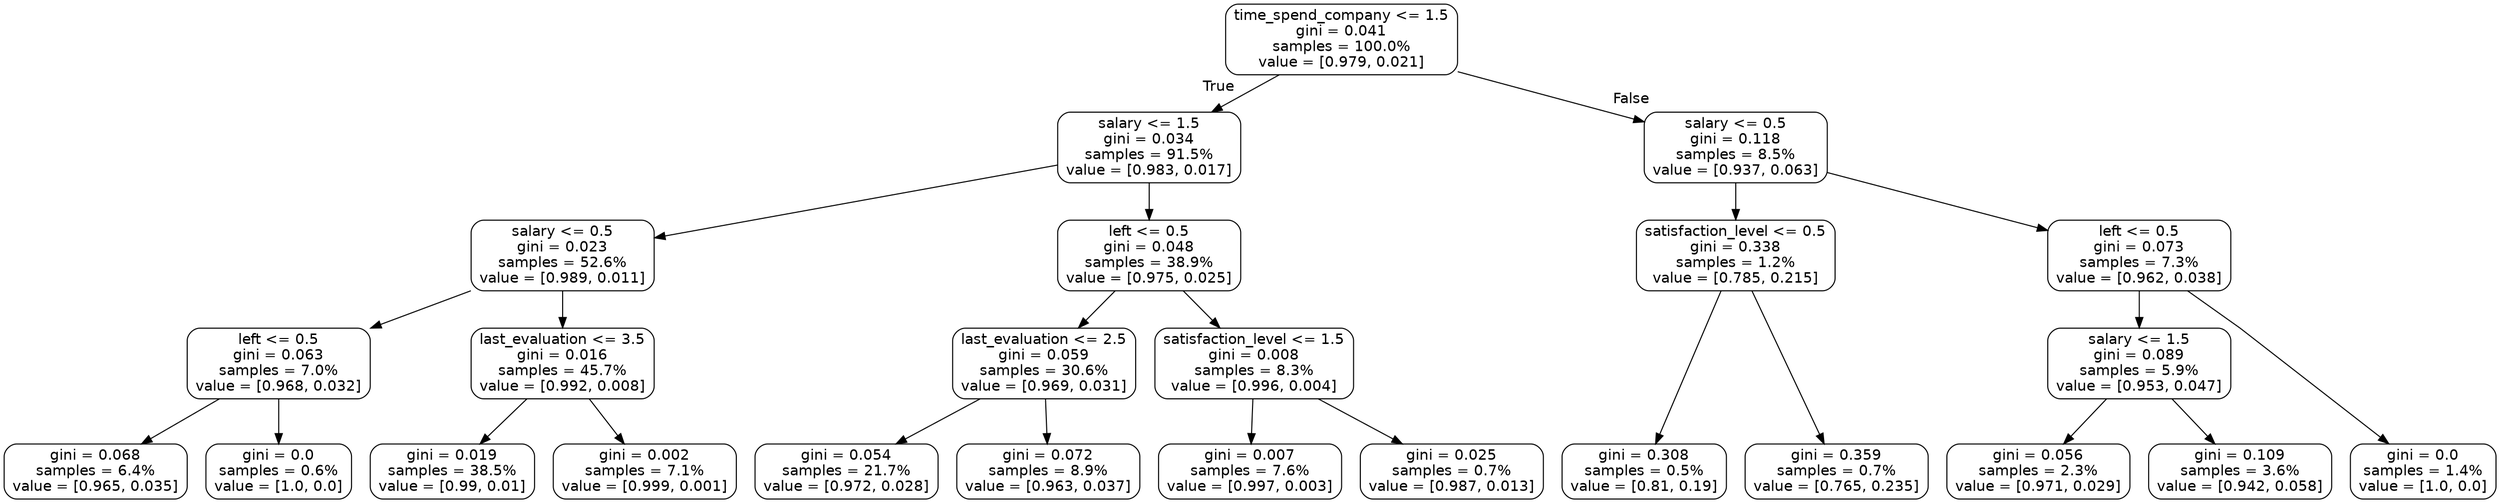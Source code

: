 digraph Tree {
node [shape=box, style="rounded", color="black", fontname=helvetica] ;
graph [ranksep=equally, splines=polyline] ;
edge [fontname=helvetica] ;
0 [label="time_spend_company <= 1.5\ngini = 0.041\nsamples = 100.0%\nvalue = [0.979, 0.021]"] ;
1 [label="salary <= 1.5\ngini = 0.034\nsamples = 91.5%\nvalue = [0.983, 0.017]"] ;
0 -> 1 [labeldistance=2.5, labelangle=45, headlabel="True"] ;
2 [label="salary <= 0.5\ngini = 0.023\nsamples = 52.6%\nvalue = [0.989, 0.011]"] ;
1 -> 2 ;
3 [label="left <= 0.5\ngini = 0.063\nsamples = 7.0%\nvalue = [0.968, 0.032]"] ;
2 -> 3 ;
4 [label="gini = 0.068\nsamples = 6.4%\nvalue = [0.965, 0.035]"] ;
3 -> 4 ;
5 [label="gini = 0.0\nsamples = 0.6%\nvalue = [1.0, 0.0]"] ;
3 -> 5 ;
6 [label="last_evaluation <= 3.5\ngini = 0.016\nsamples = 45.7%\nvalue = [0.992, 0.008]"] ;
2 -> 6 ;
7 [label="gini = 0.019\nsamples = 38.5%\nvalue = [0.99, 0.01]"] ;
6 -> 7 ;
8 [label="gini = 0.002\nsamples = 7.1%\nvalue = [0.999, 0.001]"] ;
6 -> 8 ;
9 [label="left <= 0.5\ngini = 0.048\nsamples = 38.9%\nvalue = [0.975, 0.025]"] ;
1 -> 9 ;
10 [label="last_evaluation <= 2.5\ngini = 0.059\nsamples = 30.6%\nvalue = [0.969, 0.031]"] ;
9 -> 10 ;
11 [label="gini = 0.054\nsamples = 21.7%\nvalue = [0.972, 0.028]"] ;
10 -> 11 ;
12 [label="gini = 0.072\nsamples = 8.9%\nvalue = [0.963, 0.037]"] ;
10 -> 12 ;
13 [label="satisfaction_level <= 1.5\ngini = 0.008\nsamples = 8.3%\nvalue = [0.996, 0.004]"] ;
9 -> 13 ;
14 [label="gini = 0.007\nsamples = 7.6%\nvalue = [0.997, 0.003]"] ;
13 -> 14 ;
15 [label="gini = 0.025\nsamples = 0.7%\nvalue = [0.987, 0.013]"] ;
13 -> 15 ;
16 [label="salary <= 0.5\ngini = 0.118\nsamples = 8.5%\nvalue = [0.937, 0.063]"] ;
0 -> 16 [labeldistance=2.5, labelangle=-45, headlabel="False"] ;
17 [label="satisfaction_level <= 0.5\ngini = 0.338\nsamples = 1.2%\nvalue = [0.785, 0.215]"] ;
16 -> 17 ;
18 [label="gini = 0.308\nsamples = 0.5%\nvalue = [0.81, 0.19]"] ;
17 -> 18 ;
19 [label="gini = 0.359\nsamples = 0.7%\nvalue = [0.765, 0.235]"] ;
17 -> 19 ;
20 [label="left <= 0.5\ngini = 0.073\nsamples = 7.3%\nvalue = [0.962, 0.038]"] ;
16 -> 20 ;
21 [label="salary <= 1.5\ngini = 0.089\nsamples = 5.9%\nvalue = [0.953, 0.047]"] ;
20 -> 21 ;
22 [label="gini = 0.056\nsamples = 2.3%\nvalue = [0.971, 0.029]"] ;
21 -> 22 ;
23 [label="gini = 0.109\nsamples = 3.6%\nvalue = [0.942, 0.058]"] ;
21 -> 23 ;
24 [label="gini = 0.0\nsamples = 1.4%\nvalue = [1.0, 0.0]"] ;
20 -> 24 ;
{rank=same ; 0} ;
{rank=same ; 1; 16} ;
{rank=same ; 2; 9; 17; 20} ;
{rank=same ; 3; 6; 10; 13; 21} ;
{rank=same ; 4; 5; 7; 8; 11; 12; 14; 15; 18; 19; 22; 23; 24} ;
}